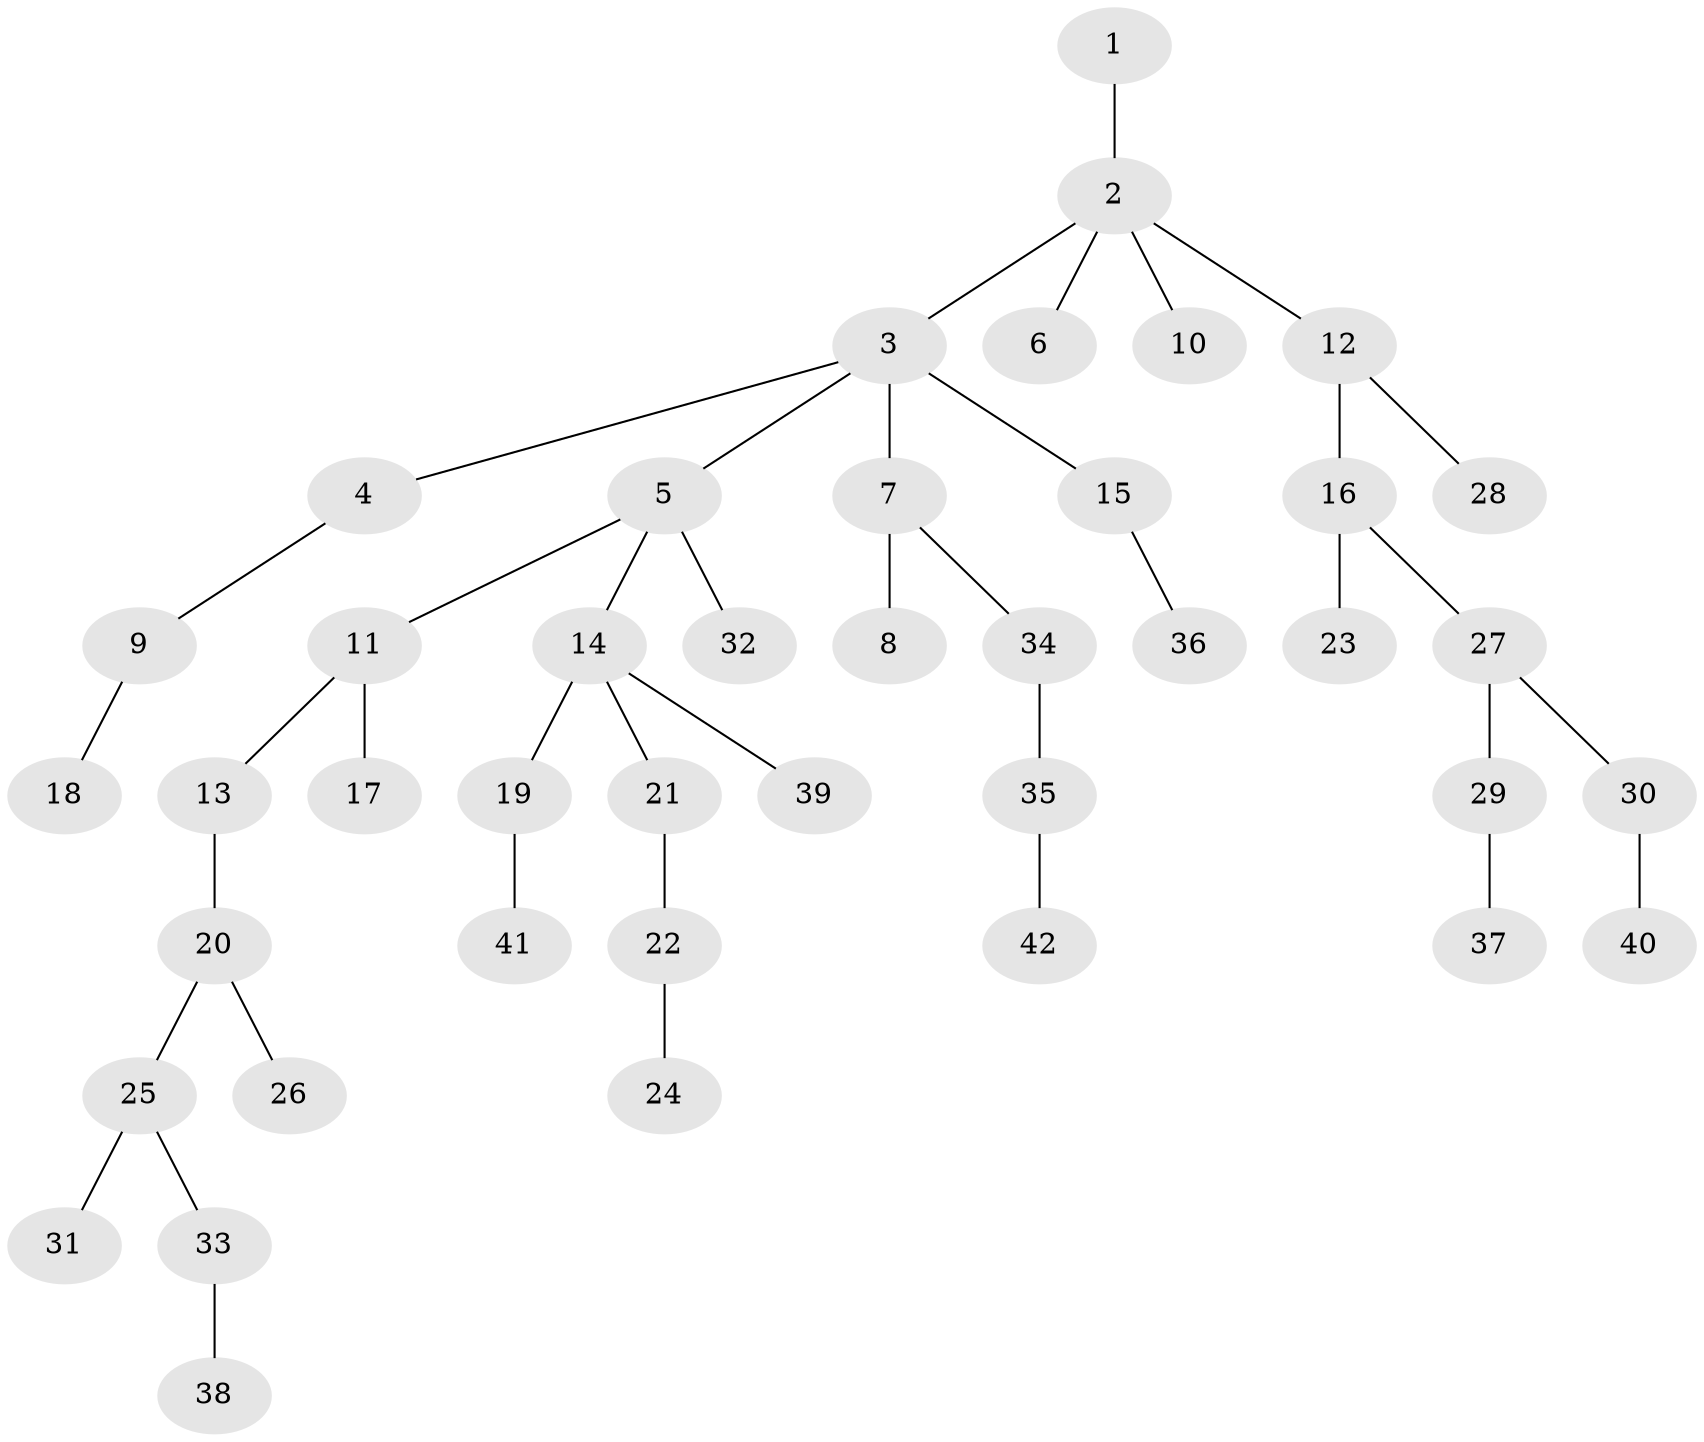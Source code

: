 // original degree distribution, {2: 0.2727272727272727, 6: 0.025974025974025976, 5: 0.05194805194805195, 3: 0.1038961038961039, 4: 0.05194805194805195, 1: 0.4935064935064935}
// Generated by graph-tools (version 1.1) at 2025/51/03/04/25 22:51:51]
// undirected, 42 vertices, 41 edges
graph export_dot {
  node [color=gray90,style=filled];
  1;
  2;
  3;
  4;
  5;
  6;
  7;
  8;
  9;
  10;
  11;
  12;
  13;
  14;
  15;
  16;
  17;
  18;
  19;
  20;
  21;
  22;
  23;
  24;
  25;
  26;
  27;
  28;
  29;
  30;
  31;
  32;
  33;
  34;
  35;
  36;
  37;
  38;
  39;
  40;
  41;
  42;
  1 -- 2 [weight=1.0];
  2 -- 3 [weight=1.0];
  2 -- 6 [weight=1.0];
  2 -- 10 [weight=1.0];
  2 -- 12 [weight=1.0];
  3 -- 4 [weight=1.0];
  3 -- 5 [weight=1.0];
  3 -- 7 [weight=1.0];
  3 -- 15 [weight=1.0];
  4 -- 9 [weight=1.0];
  5 -- 11 [weight=1.0];
  5 -- 14 [weight=1.0];
  5 -- 32 [weight=1.0];
  7 -- 8 [weight=1.0];
  7 -- 34 [weight=1.0];
  9 -- 18 [weight=1.0];
  11 -- 13 [weight=1.0];
  11 -- 17 [weight=1.0];
  12 -- 16 [weight=2.0];
  12 -- 28 [weight=1.0];
  13 -- 20 [weight=1.0];
  14 -- 19 [weight=1.0];
  14 -- 21 [weight=2.0];
  14 -- 39 [weight=1.0];
  15 -- 36 [weight=1.0];
  16 -- 23 [weight=1.0];
  16 -- 27 [weight=1.0];
  19 -- 41 [weight=1.0];
  20 -- 25 [weight=1.0];
  20 -- 26 [weight=1.0];
  21 -- 22 [weight=1.0];
  22 -- 24 [weight=1.0];
  25 -- 31 [weight=1.0];
  25 -- 33 [weight=1.0];
  27 -- 29 [weight=2.0];
  27 -- 30 [weight=1.0];
  29 -- 37 [weight=1.0];
  30 -- 40 [weight=1.0];
  33 -- 38 [weight=1.0];
  34 -- 35 [weight=1.0];
  35 -- 42 [weight=1.0];
}
